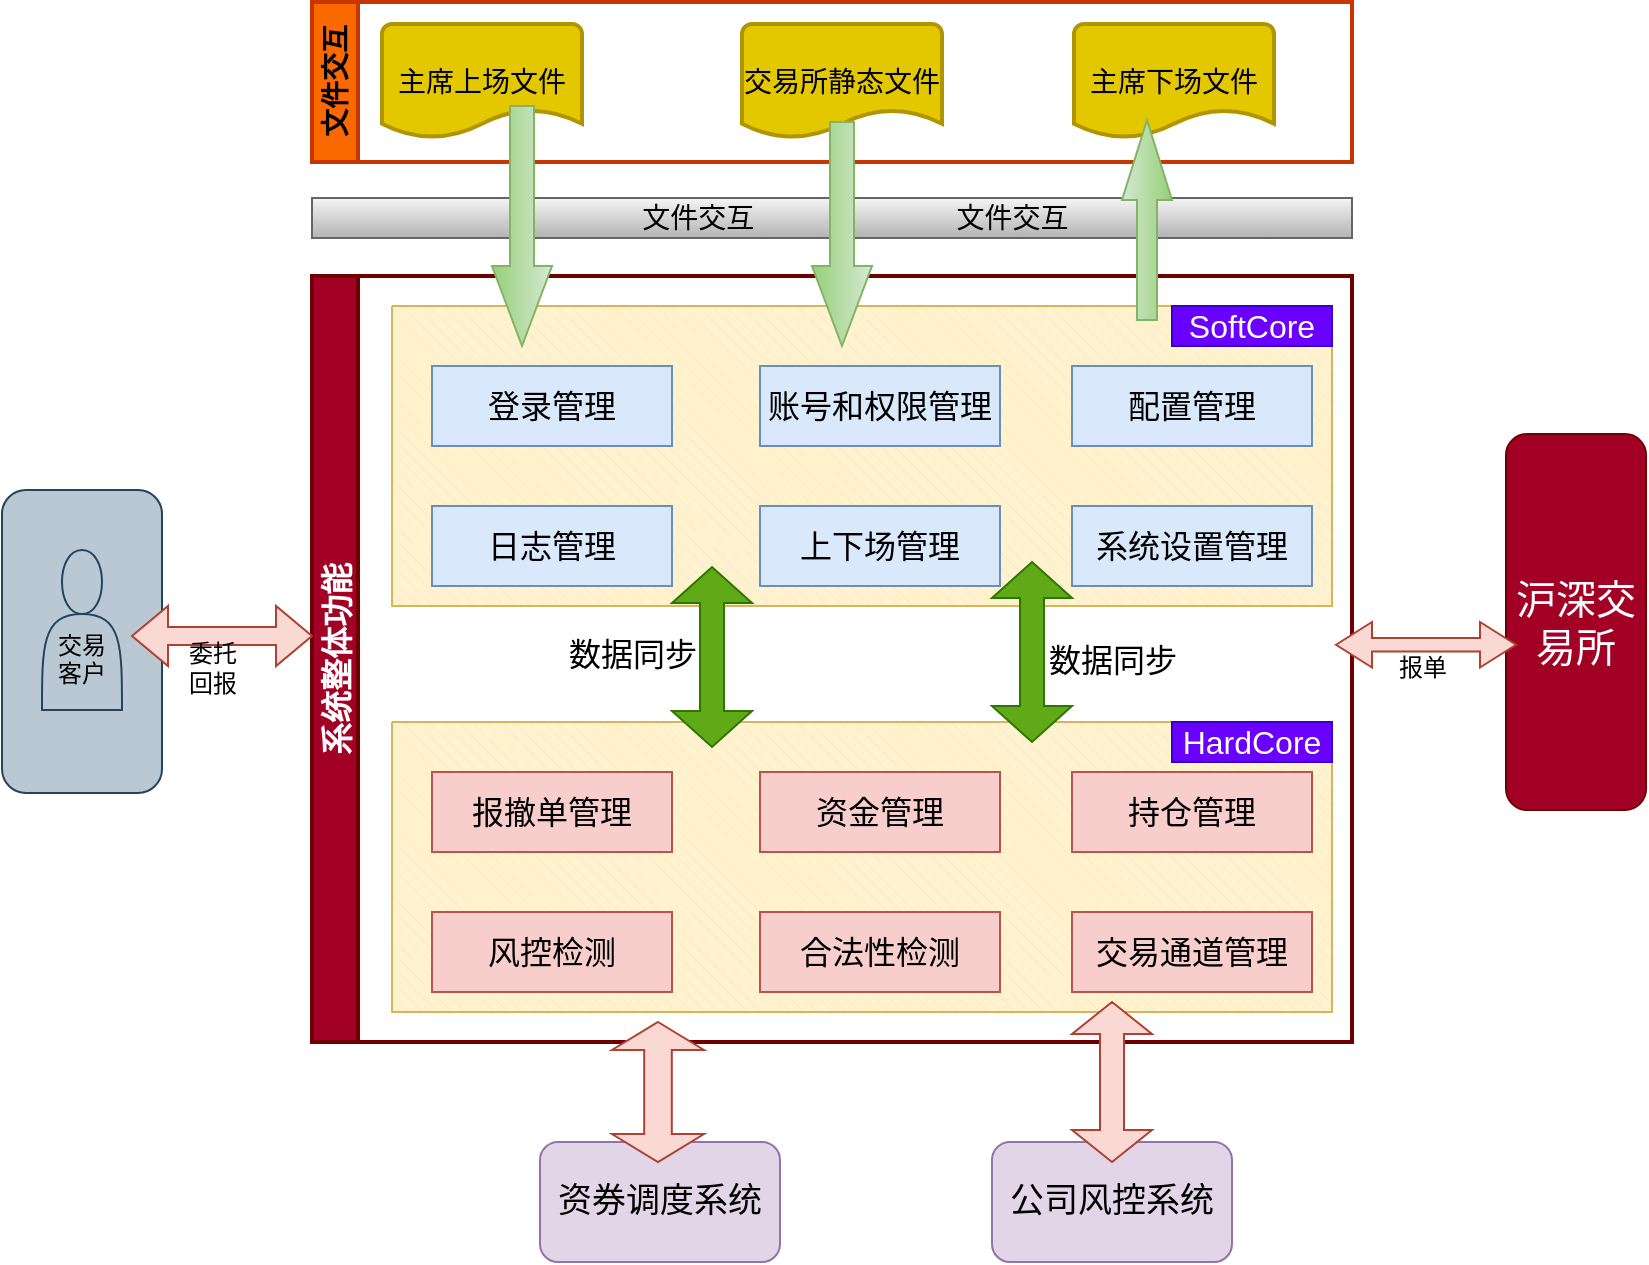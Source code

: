 <mxfile version="27.1.1">
  <diagram name="第 1 页" id="BwcjlzcZ4dpGd0syeMED">
    <mxGraphModel dx="1352" dy="740" grid="1" gridSize="10" guides="1" tooltips="1" connect="1" arrows="1" fold="1" page="1" pageScale="1" pageWidth="827" pageHeight="1169" math="0" shadow="0">
      <root>
        <mxCell id="0" />
        <mxCell id="1" parent="0" />
        <mxCell id="d85L3eKw6_MX9-1PcmMq-64" value="&lt;font style=&quot;font-size: 14px;&quot;&gt;&amp;nbsp; &amp;nbsp; &amp;nbsp; 文件交互&amp;nbsp; &amp;nbsp; &amp;nbsp; &amp;nbsp; &amp;nbsp; &amp;nbsp; &amp;nbsp; &amp;nbsp; &amp;nbsp; &amp;nbsp; &amp;nbsp; &amp;nbsp; &amp;nbsp;&amp;nbsp;&lt;/font&gt;&lt;span style=&quot;font-size: 14px;&quot;&gt;文件交互&lt;/span&gt;" style="rounded=0;whiteSpace=wrap;html=1;fillColor=#f5f5f5;gradientColor=#b3b3b3;strokeColor=#666666;" vertex="1" parent="1">
          <mxGeometry x="180" y="178" width="520" height="20" as="geometry" />
        </mxCell>
        <mxCell id="d85L3eKw6_MX9-1PcmMq-33" value="" style="verticalLabelPosition=bottom;verticalAlign=top;html=1;shape=mxgraph.basic.patternFillRect;fillStyle=diagRev;step=5;fillStrokeWidth=0.2;fillStrokeColor=#dddddd;fillColor=#fff2cc;strokeColor=#d6b656;fontSize=16;" vertex="1" parent="1">
          <mxGeometry x="220" y="440" width="470" height="145" as="geometry" />
        </mxCell>
        <mxCell id="d85L3eKw6_MX9-1PcmMq-32" value="" style="verticalLabelPosition=bottom;verticalAlign=top;html=1;shape=mxgraph.basic.patternFillRect;fillStyle=diagRev;step=5;fillStrokeWidth=0.2;fillStrokeColor=#dddddd;fillColor=#fff2cc;strokeColor=#d6b656;fontSize=16;" vertex="1" parent="1">
          <mxGeometry x="220" y="232" width="470" height="150" as="geometry" />
        </mxCell>
        <mxCell id="d85L3eKw6_MX9-1PcmMq-6" value="登录管理" style="rounded=0;whiteSpace=wrap;html=1;fillColor=#dae8fc;strokeColor=#6c8ebf;fontSize=16;" vertex="1" parent="1">
          <mxGeometry x="240" y="262" width="120" height="40" as="geometry" />
        </mxCell>
        <mxCell id="d85L3eKw6_MX9-1PcmMq-8" value="账号和权限管理" style="rounded=0;whiteSpace=wrap;html=1;fillColor=#dae8fc;strokeColor=#6c8ebf;fontSize=16;" vertex="1" parent="1">
          <mxGeometry x="404" y="262" width="120" height="40" as="geometry" />
        </mxCell>
        <mxCell id="d85L3eKw6_MX9-1PcmMq-17" value="配置管理" style="rounded=0;whiteSpace=wrap;html=1;fillColor=#dae8fc;strokeColor=#6c8ebf;fontSize=16;" vertex="1" parent="1">
          <mxGeometry x="560" y="262" width="120" height="40" as="geometry" />
        </mxCell>
        <mxCell id="d85L3eKw6_MX9-1PcmMq-19" value="日志管理" style="rounded=0;whiteSpace=wrap;html=1;fillColor=#dae8fc;strokeColor=#6c8ebf;fontSize=16;" vertex="1" parent="1">
          <mxGeometry x="240" y="332" width="120" height="40" as="geometry" />
        </mxCell>
        <mxCell id="d85L3eKw6_MX9-1PcmMq-21" value="上下场管理" style="rounded=0;whiteSpace=wrap;html=1;fillColor=#dae8fc;strokeColor=#6c8ebf;fontSize=16;" vertex="1" parent="1">
          <mxGeometry x="404" y="332" width="120" height="40" as="geometry" />
        </mxCell>
        <mxCell id="d85L3eKw6_MX9-1PcmMq-22" value="系统设置管理" style="rounded=0;whiteSpace=wrap;html=1;fillColor=#dae8fc;strokeColor=#6c8ebf;fontSize=16;" vertex="1" parent="1">
          <mxGeometry x="560" y="332" width="120" height="40" as="geometry" />
        </mxCell>
        <mxCell id="d85L3eKw6_MX9-1PcmMq-23" value="报撤单管理" style="rounded=0;whiteSpace=wrap;html=1;fillColor=#f8cecc;strokeColor=#b85450;fontSize=16;" vertex="1" parent="1">
          <mxGeometry x="240" y="465" width="120" height="40" as="geometry" />
        </mxCell>
        <mxCell id="d85L3eKw6_MX9-1PcmMq-25" value="资金管理" style="rounded=0;whiteSpace=wrap;html=1;fillColor=#f8cecc;strokeColor=#b85450;fontSize=16;" vertex="1" parent="1">
          <mxGeometry x="404" y="465" width="120" height="40" as="geometry" />
        </mxCell>
        <mxCell id="d85L3eKw6_MX9-1PcmMq-26" value="持仓管理" style="rounded=0;whiteSpace=wrap;html=1;fillColor=#f8cecc;strokeColor=#b85450;fontSize=16;" vertex="1" parent="1">
          <mxGeometry x="560" y="465" width="120" height="40" as="geometry" />
        </mxCell>
        <mxCell id="d85L3eKw6_MX9-1PcmMq-27" value="风控检测" style="rounded=0;whiteSpace=wrap;html=1;fillColor=#f8cecc;strokeColor=#b85450;fontSize=16;" vertex="1" parent="1">
          <mxGeometry x="240" y="535" width="120" height="40" as="geometry" />
        </mxCell>
        <mxCell id="d85L3eKw6_MX9-1PcmMq-29" value="合法性检测" style="rounded=0;whiteSpace=wrap;html=1;fillColor=#f8cecc;strokeColor=#b85450;fontSize=16;" vertex="1" parent="1">
          <mxGeometry x="404" y="535" width="120" height="40" as="geometry" />
        </mxCell>
        <mxCell id="d85L3eKw6_MX9-1PcmMq-30" value="交易通道管理" style="rounded=0;whiteSpace=wrap;html=1;fillColor=#f8cecc;strokeColor=#b85450;fontSize=16;" vertex="1" parent="1">
          <mxGeometry x="560" y="535" width="120" height="40" as="geometry" />
        </mxCell>
        <mxCell id="d85L3eKw6_MX9-1PcmMq-34" value="" style="shape=doubleArrow;direction=south;whiteSpace=wrap;html=1;fillColor=#60a917;strokeColor=#2D7600;fontColor=#ffffff;fontSize=16;" vertex="1" parent="1">
          <mxGeometry x="360" y="362.5" width="40" height="90" as="geometry" />
        </mxCell>
        <mxCell id="d85L3eKw6_MX9-1PcmMq-36" value="" style="shape=doubleArrow;direction=south;whiteSpace=wrap;html=1;fillColor=#60a917;fontColor=#ffffff;strokeColor=#2D7600;fontSize=16;" vertex="1" parent="1">
          <mxGeometry x="520" y="360" width="40" height="90" as="geometry" />
        </mxCell>
        <mxCell id="d85L3eKw6_MX9-1PcmMq-38" value="数据同步" style="text;html=1;align=center;verticalAlign=middle;resizable=0;points=[];autosize=1;strokeColor=none;fillColor=none;fontSize=16;" vertex="1" parent="1">
          <mxGeometry x="295" y="391" width="90" height="30" as="geometry" />
        </mxCell>
        <mxCell id="d85L3eKw6_MX9-1PcmMq-39" value="SoftCore" style="rounded=0;whiteSpace=wrap;html=1;fillColor=#6a00ff;fontColor=#ffffff;strokeColor=#3700CC;fontSize=16;" vertex="1" parent="1">
          <mxGeometry x="610" y="232" width="80" height="20" as="geometry" />
        </mxCell>
        <mxCell id="d85L3eKw6_MX9-1PcmMq-40" value="HardCore" style="rounded=0;whiteSpace=wrap;html=1;fillColor=#6a00ff;fontColor=#ffffff;strokeColor=#3700CC;fontSize=16;" vertex="1" parent="1">
          <mxGeometry x="610" y="440" width="80" height="20" as="geometry" />
        </mxCell>
        <mxCell id="d85L3eKw6_MX9-1PcmMq-42" value="系统整体功能" style="swimlane;horizontal=0;whiteSpace=wrap;html=1;fillColor=#a20025;fontColor=#ffffff;strokeColor=#6F0000;strokeWidth=2;fontSize=16;" vertex="1" parent="1">
          <mxGeometry x="180" y="217" width="520" height="383" as="geometry" />
        </mxCell>
        <mxCell id="d85L3eKw6_MX9-1PcmMq-37" value="数据同步" style="text;html=1;align=center;verticalAlign=middle;resizable=0;points=[];autosize=1;strokeColor=none;fillColor=none;fontSize=16;" vertex="1" parent="d85L3eKw6_MX9-1PcmMq-42">
          <mxGeometry x="355" y="176.5" width="90" height="30" as="geometry" />
        </mxCell>
        <mxCell id="d85L3eKw6_MX9-1PcmMq-45" value="&lt;font style=&quot;font-size: 20px;&quot;&gt;沪深交易所&lt;/font&gt;" style="rounded=1;whiteSpace=wrap;html=1;fillColor=#a20025;fontColor=#ffffff;strokeColor=#6F0000;" vertex="1" parent="1">
          <mxGeometry x="777" y="296" width="70" height="188" as="geometry" />
        </mxCell>
        <mxCell id="d85L3eKw6_MX9-1PcmMq-46" value="客户" style="rounded=1;whiteSpace=wrap;html=1;fillColor=#bac8d3;strokeColor=#23445d;" vertex="1" parent="1">
          <mxGeometry x="25" y="324" width="80" height="151.5" as="geometry" />
        </mxCell>
        <mxCell id="d85L3eKw6_MX9-1PcmMq-47" value="资券调度系统" style="rounded=1;whiteSpace=wrap;html=1;fontSize=17;fillColor=#e1d5e7;strokeColor=#9673a6;" vertex="1" parent="1">
          <mxGeometry x="294" y="650" width="120" height="60" as="geometry" />
        </mxCell>
        <mxCell id="d85L3eKw6_MX9-1PcmMq-48" value="公司风控系统" style="rounded=1;whiteSpace=wrap;html=1;fontSize=17;fillColor=#e1d5e7;strokeColor=#9673a6;" vertex="1" parent="1">
          <mxGeometry x="520" y="650" width="120" height="60" as="geometry" />
        </mxCell>
        <mxCell id="d85L3eKw6_MX9-1PcmMq-50" value="主席上场文件" style="strokeWidth=2;html=1;shape=mxgraph.flowchart.document2;whiteSpace=wrap;size=0.25;fontSize=14;fillColor=#e3c800;fontColor=#000000;strokeColor=#B09500;" vertex="1" parent="1">
          <mxGeometry x="215" y="91" width="100" height="57" as="geometry" />
        </mxCell>
        <mxCell id="d85L3eKw6_MX9-1PcmMq-53" value="交易所静态文件" style="strokeWidth=2;html=1;shape=mxgraph.flowchart.document2;whiteSpace=wrap;size=0.25;fontSize=14;fillColor=#e3c800;fontColor=#000000;strokeColor=#B09500;" vertex="1" parent="1">
          <mxGeometry x="395" y="91" width="100" height="57" as="geometry" />
        </mxCell>
        <mxCell id="d85L3eKw6_MX9-1PcmMq-55" value="主席下场文件" style="strokeWidth=2;html=1;shape=mxgraph.flowchart.document2;whiteSpace=wrap;size=0.25;fontSize=14;fillColor=#e3c800;fontColor=#000000;strokeColor=#B09500;" vertex="1" parent="1">
          <mxGeometry x="561" y="91" width="100" height="57" as="geometry" />
        </mxCell>
        <mxCell id="d85L3eKw6_MX9-1PcmMq-57" value="文件交互" style="swimlane;horizontal=0;whiteSpace=wrap;html=1;fillColor=#fa6800;fontColor=#000000;strokeColor=#C73500;fontSize=14;strokeWidth=2;" vertex="1" parent="1">
          <mxGeometry x="180" y="80" width="520" height="80" as="geometry" />
        </mxCell>
        <mxCell id="d85L3eKw6_MX9-1PcmMq-61" value="" style="html=1;shadow=0;dashed=0;align=center;verticalAlign=middle;shape=mxgraph.arrows2.arrow;dy=0.6;dx=40;direction=north;notch=0;fillColor=#d5e8d4;gradientColor=#97d077;strokeColor=#82b366;" vertex="1" parent="1">
          <mxGeometry x="585" y="139" width="25" height="100" as="geometry" />
        </mxCell>
        <mxCell id="d85L3eKw6_MX9-1PcmMq-62" value="" style="html=1;shadow=0;dashed=0;align=center;verticalAlign=middle;shape=mxgraph.arrows2.arrow;dy=0.6;dx=40;direction=south;notch=0;fillColor=#d5e8d4;gradientColor=#97d077;strokeColor=#82b366;" vertex="1" parent="1">
          <mxGeometry x="430" y="140" width="30" height="112" as="geometry" />
        </mxCell>
        <mxCell id="d85L3eKw6_MX9-1PcmMq-63" value="" style="html=1;shadow=0;dashed=0;align=center;verticalAlign=middle;shape=mxgraph.arrows2.arrow;dy=0.6;dx=40;direction=south;notch=0;fillColor=#d5e8d4;gradientColor=#97d077;strokeColor=#82b366;" vertex="1" parent="1">
          <mxGeometry x="270" y="132" width="30" height="120" as="geometry" />
        </mxCell>
        <mxCell id="d85L3eKw6_MX9-1PcmMq-65" value="&lt;div&gt;&lt;br&gt;&lt;/div&gt;&lt;div&gt;&lt;br&gt;&lt;/div&gt;&lt;div&gt;交易&lt;/div&gt;客户" style="shape=actor;whiteSpace=wrap;html=1;fillColor=#bac8d3;strokeColor=#23445d;" vertex="1" parent="1">
          <mxGeometry x="45" y="354" width="40" height="80" as="geometry" />
        </mxCell>
        <mxCell id="d85L3eKw6_MX9-1PcmMq-67" value="" style="shape=doubleArrow;whiteSpace=wrap;html=1;fillColor=#fad9d5;strokeColor=#ae4132;" vertex="1" parent="1">
          <mxGeometry x="692" y="390" width="90" height="22.75" as="geometry" />
        </mxCell>
        <mxCell id="d85L3eKw6_MX9-1PcmMq-68" value="" style="shape=doubleArrow;whiteSpace=wrap;html=1;fillColor=#fad9d5;strokeColor=#ae4132;" vertex="1" parent="1">
          <mxGeometry x="90" y="382" width="90" height="30" as="geometry" />
        </mxCell>
        <mxCell id="d85L3eKw6_MX9-1PcmMq-69" value="" style="shape=doubleArrow;direction=south;whiteSpace=wrap;html=1;fillColor=#fad9d5;strokeColor=#ae4132;" vertex="1" parent="1">
          <mxGeometry x="330" y="590" width="46" height="70" as="geometry" />
        </mxCell>
        <mxCell id="d85L3eKw6_MX9-1PcmMq-70" value="" style="shape=doubleArrow;direction=south;whiteSpace=wrap;html=1;fillColor=#fad9d5;strokeColor=#ae4132;" vertex="1" parent="1">
          <mxGeometry x="560" y="580" width="40" height="80" as="geometry" />
        </mxCell>
        <mxCell id="d85L3eKw6_MX9-1PcmMq-71" value="委托&lt;div&gt;回报&lt;/div&gt;" style="text;html=1;align=center;verticalAlign=middle;resizable=0;points=[];autosize=1;strokeColor=none;fillColor=none;" vertex="1" parent="1">
          <mxGeometry x="105" y="393" width="50" height="40" as="geometry" />
        </mxCell>
        <mxCell id="d85L3eKw6_MX9-1PcmMq-72" value="报单" style="text;html=1;align=center;verticalAlign=middle;resizable=0;points=[];autosize=1;strokeColor=none;fillColor=none;" vertex="1" parent="1">
          <mxGeometry x="710" y="398" width="50" height="30" as="geometry" />
        </mxCell>
      </root>
    </mxGraphModel>
  </diagram>
</mxfile>
